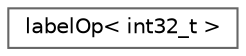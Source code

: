 digraph "Graphical Class Hierarchy"
{
 // LATEX_PDF_SIZE
  bgcolor="transparent";
  edge [fontname=Helvetica,fontsize=10,labelfontname=Helvetica,labelfontsize=10];
  node [fontname=Helvetica,fontsize=10,shape=box,height=0.2,width=0.4];
  rankdir="LR";
  Node0 [id="Node000000",label="labelOp\< int32_t \>",height=0.2,width=0.4,color="grey40", fillcolor="white", style="filled",URL="$structFoam_1_1labelOp_3_01int32__t_01_4.html",tooltip=" "];
}
